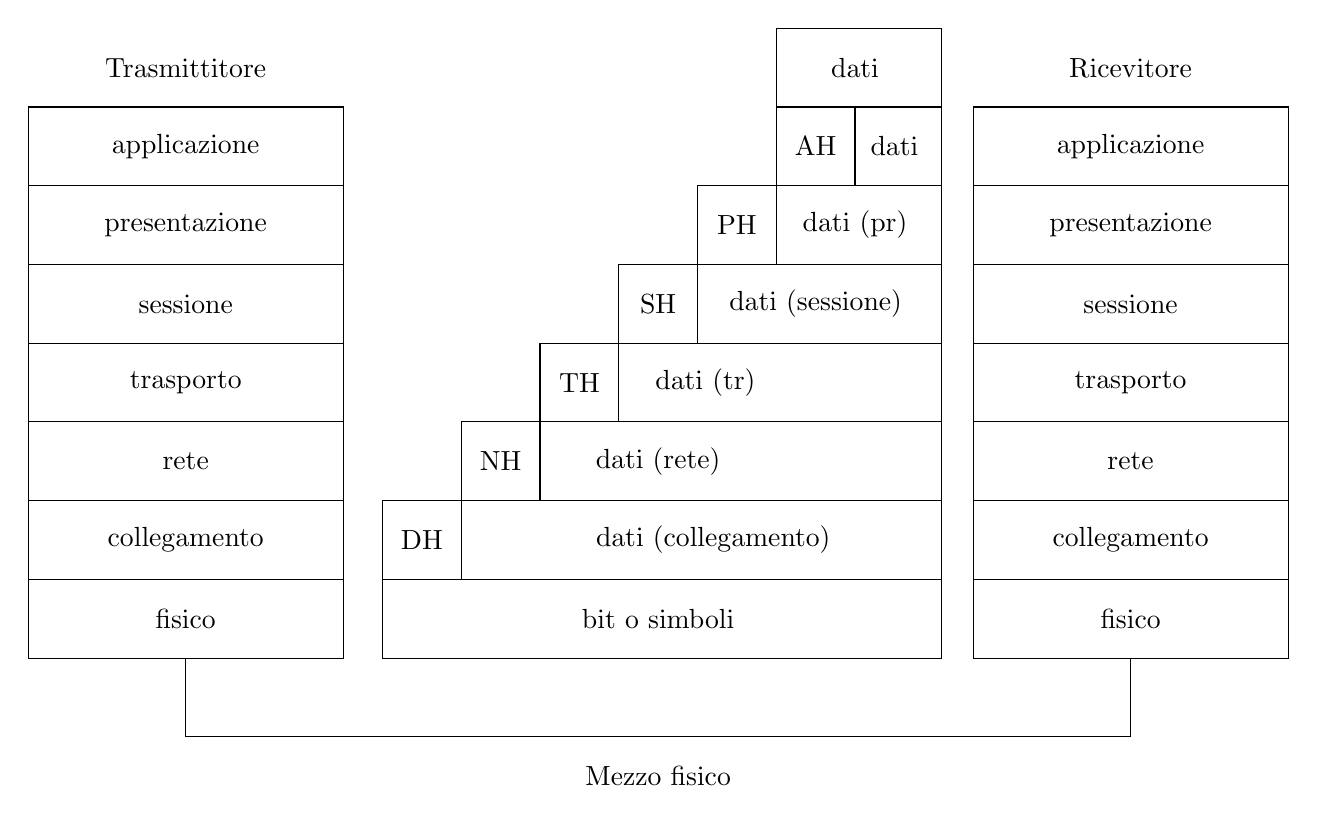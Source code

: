 ﻿\begin{tikzpicture}
\draw (0,1) -- (0,2) -- (4,2) -- (4,1) -- cycle;
\node at (2,1.5) {fisico};
\draw (0,2) -- (0,3) -- (4,3) -- (4,2) -- cycle;
\node at (2,2.5) {collegamento};
\draw (0,3) -- (0,4) -- (4,4) -- (4,3) -- cycle;
\node at (2,3.5) {rete};
\draw (0,4) -- (0,5) -- (4,5) -- (4,4) -- cycle;
\node at (2,4.5) {trasporto};
\draw (0,5) -- (0,6) -- (4,6) -- (4,5) -- cycle;
\node at (2,5.5) {sessione};
\draw (0,6) -- (0,7) -- (4,7) -- (4,6) -- cycle;
\node at (2,6.5) {presentazione};
\draw (0,7) -- (0,8) -- (4,8) -- (4,7) -- cycle;
\node at (2,7.5) {applicazione};
\node at (2,8.5) {Trasmittitore};


% level 1
\draw (4.5,1) -- (4.5,2) -- (11.6,2) -- (11.6,1) -- cycle;
\node at (8,1.5) {bit o simboli};

%level 2
\draw (5.5,2) -- (5.5,3) -- (11.6,3) -- (11.6,2) -- cycle;
\draw (4.5,2) -- (4.5,3) -- (11.6,3) -- (11.6,2) -- cycle;
\node at (8.7,2.5) {dati (collegamento)};
\node at (5,2.5) {DH};

% level 3
\draw (5.5,3) -- (5.5,4) -- (11.6,4) -- (11.6,3) -- cycle;
\draw (6.5,3) -- (6.5,4) -- (11.6,4) -- (11.6,3) -- cycle;
\node at (8,3.5) {dati (rete)};
\node at (6,3.5) {NH};

% level 4
\draw (7.5,4) -- (7.5,5) -- (11.6,5) -- (11.6,4) -- cycle;
\draw (6.5,4) -- (6.5,5) -- (11.6,5) -- (11.6,4) -- cycle;
\node at (8.6,4.5) {dati (tr)};
\node at (7,4.5) {TH};

% level 4
\draw (8.5,5) -- (8.5,6) -- (11.6,6) -- (11.6,5) -- cycle;
\draw (7.5,5) -- (7.5,6) -- (11.6,6) -- (11.6,5) -- cycle;
\node at (10,5.5) {dati (sessione)};
\node at (8,5.5) {SH};

% level 5
\draw (9.5,6) -- (9.5,7) -- (11.6,7) -- (11.6,6) -- cycle;
\draw (8.5,6) -- (8.5,7) -- (11.6,7) -- (11.6,6) -- cycle;
\node at (10.5,6.5) {dati (pr)};
\node at (9,6.5) {PH};

% level 6
\draw (10.5,7) -- (10.5,8) -- (11.6,8) -- (11.6,7) -- cycle;
\draw (9.5,7) -- (9.5,8) -- (11.6,8) -- (11.6,7) -- cycle;
\node at (11,7.5) {dati};
\node at (10,7.5) {AH};
\draw (9.5,8) -- (9.5,9) -- (11.6,9) -- (11.6,8) -- cycle;
\node at (10.5,8.5) {dati};

\draw (2,1) -- (2,0) -- (14,0) -- (14,1);
\node at (8,-0.5) {Mezzo fisico};


\draw (12,1) -- (12,2) -- (16,2) -- (16,1) -- cycle;
\node at (14,1.5) {fisico};
\draw (12,2) -- (12,3) -- (16,3) -- (16,2) -- cycle;
\node at (14,2.5) {collegamento};
\draw (12,3) -- (12,4) -- (16,4) -- (16,3) -- cycle;
\node at (14,3.5) {rete};
\draw (12,4) -- (12,5) -- (16,5) -- (16,4) -- cycle;
\node at (14,4.5) {trasporto};
\draw (12,5) -- (12,6) -- (16,6) -- (16,5) -- cycle;
\node at (14,5.5) {sessione};
\draw (12,6) -- (12,7) -- (16,7) -- (16,6) -- cycle;
\node at (14,6.5) {presentazione};
\draw (12,7) -- (12,8) -- (16,8) -- (16,7) -- cycle;
\node at (14,7.5) {applicazione};
\node at (14,8.5) {Ricevitore};
\end{tikzpicture}